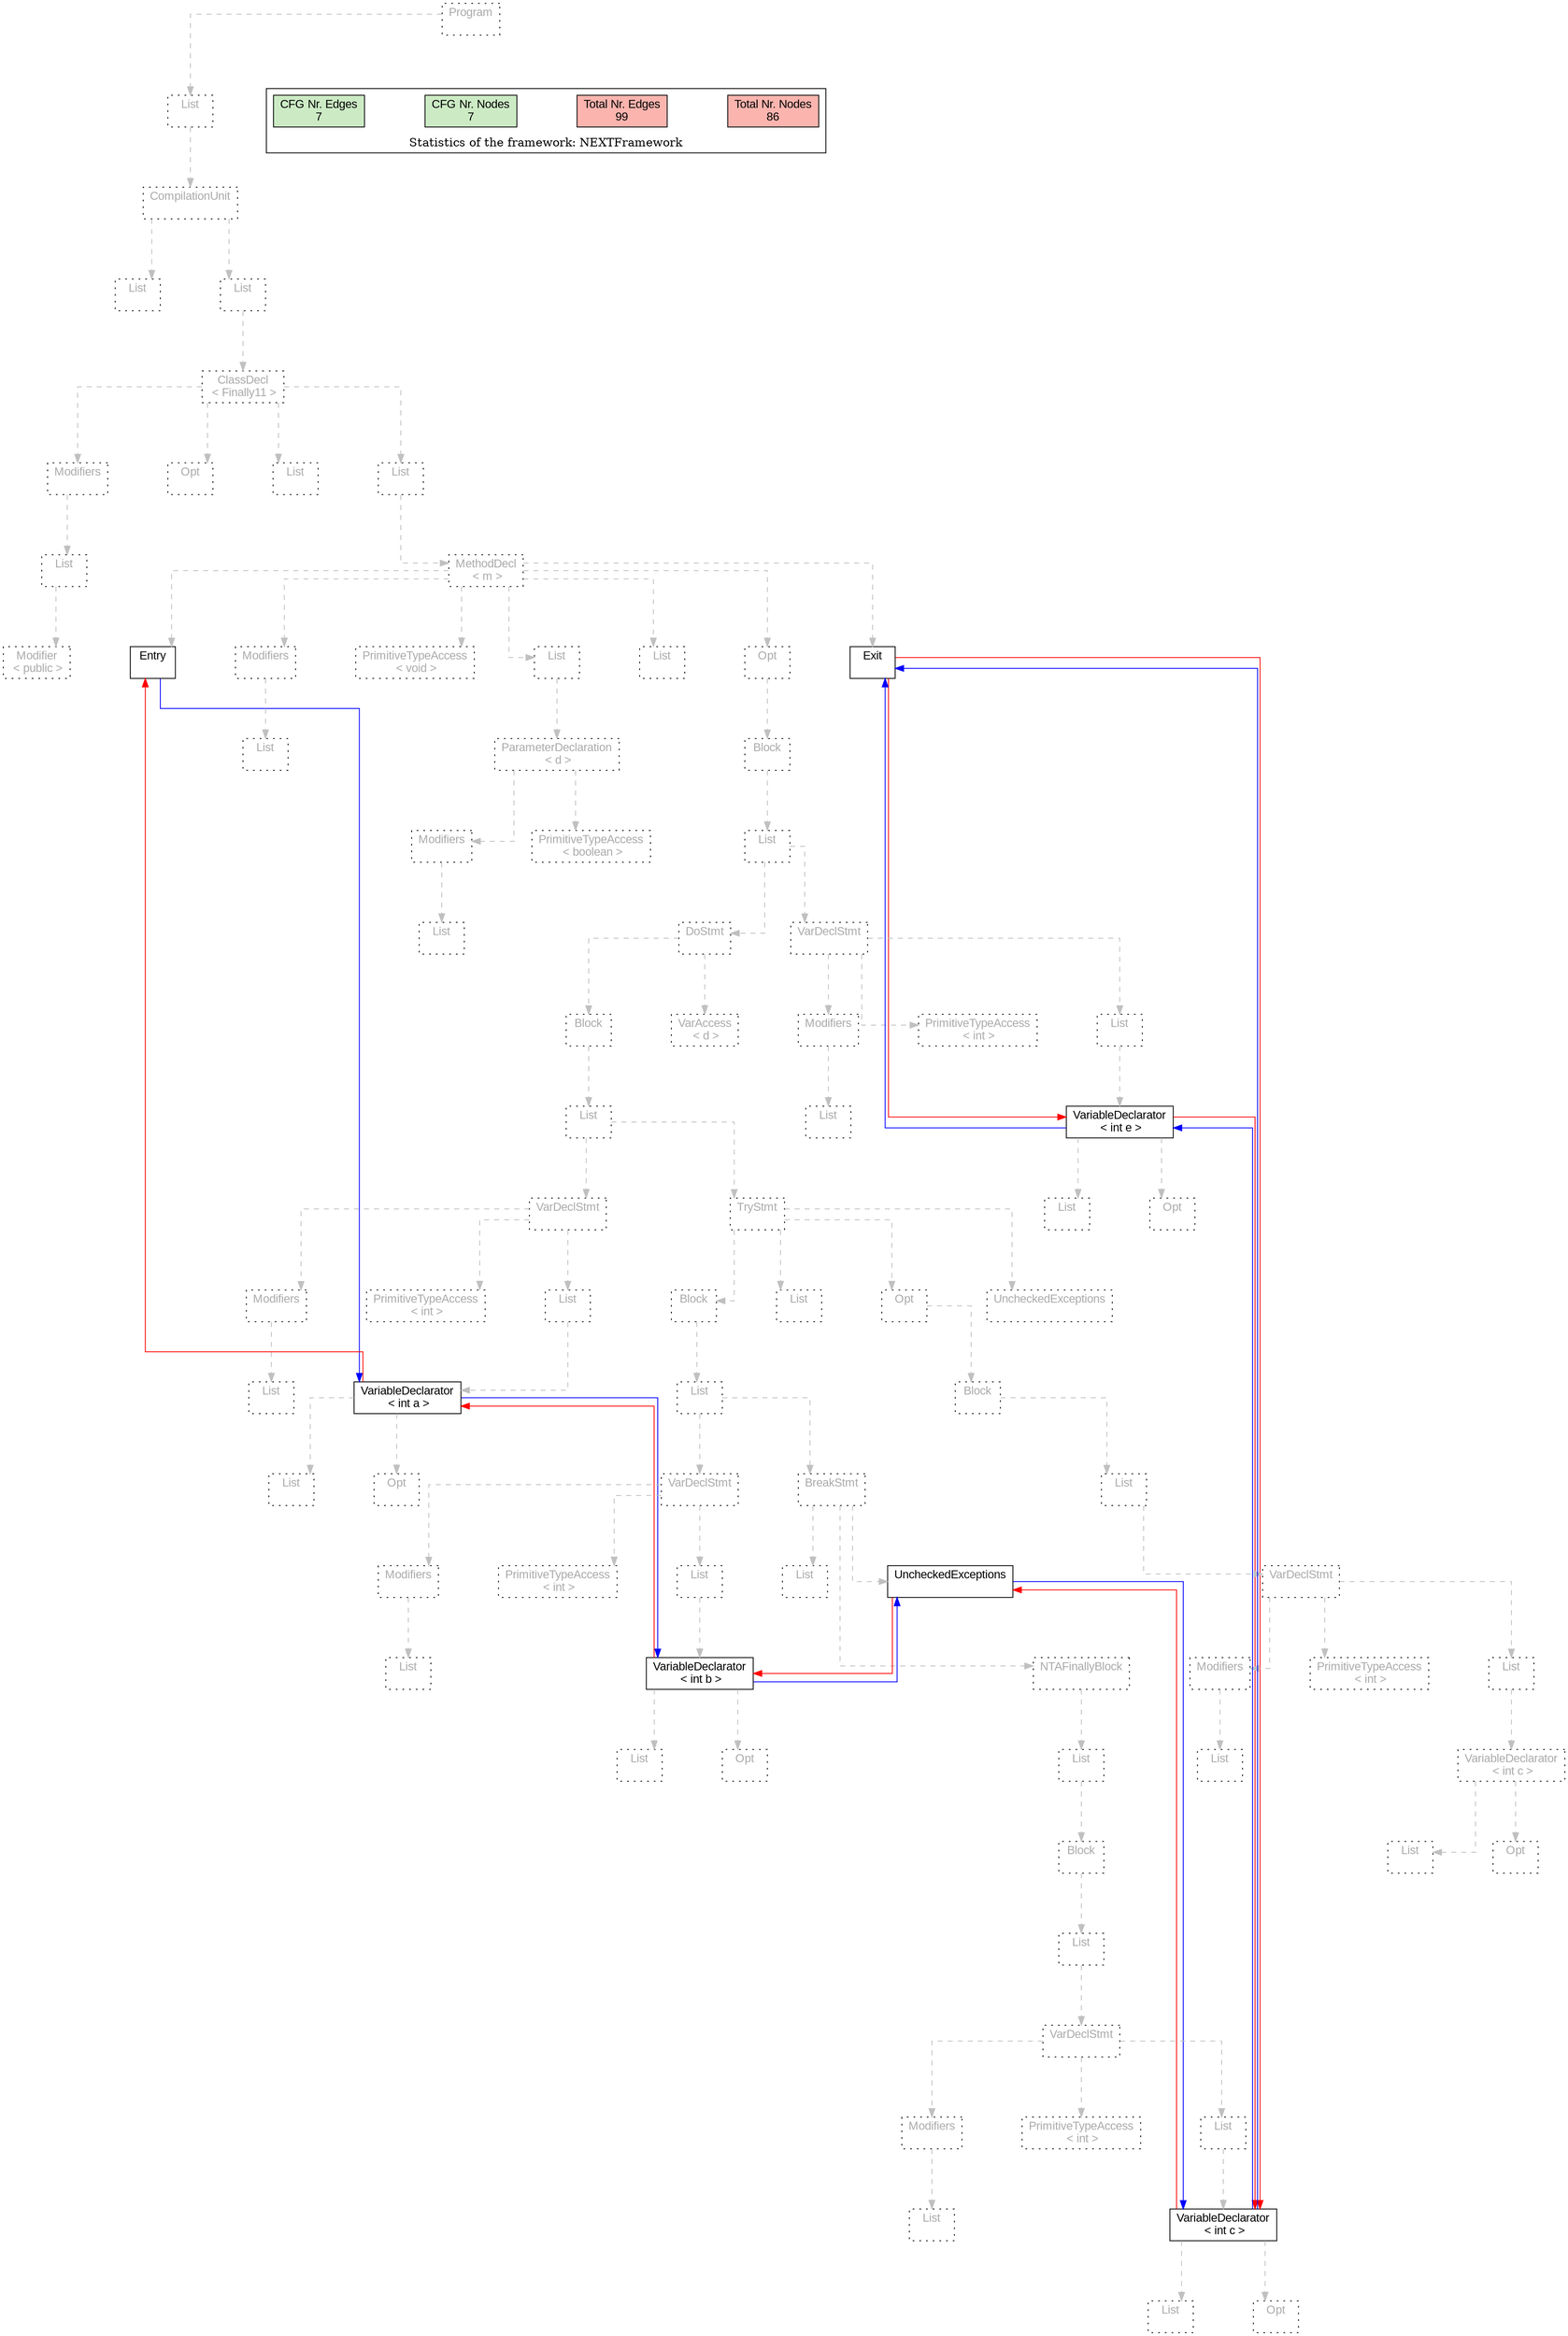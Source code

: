 digraph G {
graph [splines=ortho, nodesep="1", ranksep="1"]
node [shape=rect, fontname=Arial];
{ rank = same; "Program[0]"}
{ rank = same; "List[1]"}
{ rank = same; "CompilationUnit[2]"}
{ rank = same; "List[3]"; "List[4]"}
{ rank = same; "ClassDecl[5]"}
{ rank = same; "Modifiers[6]"; "Opt[9]"; "List[10]"; "List[11]"}
{ rank = same; "List[7]"; "MethodDecl[12]"}
{ rank = same; "Modifier[8]"; "Entry[13]"; "Modifiers[14]"; "PrimitiveTypeAccess[16]"; "List[17]"; "List[22]"; "Opt[23]"; "Exit[24]"}
{ rank = same; "List[15]"; "ParameterDeclaration[18]"; "Block[24]"}
{ rank = same; "Modifiers[19]"; "PrimitiveTypeAccess[21]"; "List[25]"}
{ rank = same; "List[20]"; "DoStmt[26]"; "VarDeclStmt[78]"}
{ rank = same; "Block[27]"; "VarAccess[77]"; "Modifiers[79]"; "PrimitiveTypeAccess[81]"; "List[82]"}
{ rank = same; "List[28]"; "List[80]"; "VariableDeclarator[83]"}
{ rank = same; "VarDeclStmt[29]"; "TryStmt[37]"; "List[84]"; "Opt[85]"}
{ rank = same; "Modifiers[30]"; "PrimitiveTypeAccess[32]"; "List[33]"; "Block[38]"; "List[64]"; "Opt[65]"; "UncheckedExceptions[76]"}
{ rank = same; "List[31]"; "VariableDeclarator[34]"; "List[39]"; "Block[66]"}
{ rank = same; "List[35]"; "Opt[36]"; "VarDeclStmt[40]"; "BreakStmt[48]"; "List[67]"}
{ rank = same; "Modifiers[41]"; "PrimitiveTypeAccess[43]"; "List[44]"; "List[63]"; "UncheckedExceptions[49]"; "VarDeclStmt[68]"}
{ rank = same; "List[42]"; "VariableDeclarator[45]"; "NTAFinallyBlock[51]"; "Modifiers[69]"; "PrimitiveTypeAccess[71]"; "List[72]"}
{ rank = same; "List[46]"; "Opt[47]"; "List[52]"; "List[70]"; "VariableDeclarator[73]"}
{ rank = same; "Block[53]"; "List[74]"; "Opt[75]"}
{ rank = same; "List[54]"}
{ rank = same; "VarDeclStmt[55]"}
{ rank = same; "Modifiers[56]"; "PrimitiveTypeAccess[58]"; "List[59]"}
{ rank = same; "List[57]"; "VariableDeclarator[60]"}
{ rank = same; "List[61]"; "Opt[62]"}
"Program[0]" [label="Program\n ", style= dotted   fillcolor="#eeeeee" fontcolor="#aaaaaa"  ]
"List[1]" [label="List\n ", style= dotted   fillcolor="#eeeeee" fontcolor="#aaaaaa"  ]
"CompilationUnit[2]" [label="CompilationUnit\n ", style= dotted   fillcolor="#eeeeee" fontcolor="#aaaaaa"  ]
"List[3]" [label="List\n ", style= dotted   fillcolor="#eeeeee" fontcolor="#aaaaaa"  ]
"List[4]" [label="List\n ", style= dotted   fillcolor="#eeeeee" fontcolor="#aaaaaa"  ]
"ClassDecl[5]" [label="ClassDecl\n < Finally11 >", style= dotted   fillcolor="#eeeeee" fontcolor="#aaaaaa"  ]
"Modifiers[6]" [label="Modifiers\n ", style= dotted   fillcolor="#eeeeee" fontcolor="#aaaaaa"  ]
"List[7]" [label="List\n ", style= dotted   fillcolor="#eeeeee" fontcolor="#aaaaaa"  ]
"Modifier[8]" [label="Modifier\n < public >", style= dotted   fillcolor="#eeeeee" fontcolor="#aaaaaa"  ]
"Opt[9]" [label="Opt\n ", style= dotted   fillcolor="#eeeeee" fontcolor="#aaaaaa"  ]
"List[10]" [label="List\n ", style= dotted   fillcolor="#eeeeee" fontcolor="#aaaaaa"  ]
"List[11]" [label="List\n ", style= dotted   fillcolor="#eeeeee" fontcolor="#aaaaaa"  ]
"MethodDecl[12]" [label="MethodDecl\n < m >", style= dotted   fillcolor="#eeeeee" fontcolor="#aaaaaa"  ]
"Entry[13]" [label="Entry\n ", fillcolor=white   style=filled  ]
"Modifiers[14]" [label="Modifiers\n ", style= dotted   fillcolor="#eeeeee" fontcolor="#aaaaaa"  ]
"List[15]" [label="List\n ", style= dotted   fillcolor="#eeeeee" fontcolor="#aaaaaa"  ]
"PrimitiveTypeAccess[16]" [label="PrimitiveTypeAccess\n < void >", style= dotted   fillcolor="#eeeeee" fontcolor="#aaaaaa"  ]
"List[17]" [label="List\n ", style= dotted   fillcolor="#eeeeee" fontcolor="#aaaaaa"  ]
"ParameterDeclaration[18]" [label="ParameterDeclaration\n < d >", style= dotted   fillcolor="#eeeeee" fontcolor="#aaaaaa"  ]
"Modifiers[19]" [label="Modifiers\n ", style= dotted   fillcolor="#eeeeee" fontcolor="#aaaaaa"  ]
"List[20]" [label="List\n ", style= dotted   fillcolor="#eeeeee" fontcolor="#aaaaaa"  ]
"PrimitiveTypeAccess[21]" [label="PrimitiveTypeAccess\n < boolean >", style= dotted   fillcolor="#eeeeee" fontcolor="#aaaaaa"  ]
"List[22]" [label="List\n ", style= dotted   fillcolor="#eeeeee" fontcolor="#aaaaaa"  ]
"Opt[23]" [label="Opt\n ", style= dotted   fillcolor="#eeeeee" fontcolor="#aaaaaa"  ]
"Block[24]" [label="Block\n ", style= dotted   fillcolor="#eeeeee" fontcolor="#aaaaaa"  ]
"List[25]" [label="List\n ", style= dotted   fillcolor="#eeeeee" fontcolor="#aaaaaa"  ]
"DoStmt[26]" [label="DoStmt\n ", style= dotted   fillcolor="#eeeeee" fontcolor="#aaaaaa"  ]
"Block[27]" [label="Block\n ", style= dotted   fillcolor="#eeeeee" fontcolor="#aaaaaa"  ]
"List[28]" [label="List\n ", style= dotted   fillcolor="#eeeeee" fontcolor="#aaaaaa"  ]
"VarDeclStmt[29]" [label="VarDeclStmt\n ", style= dotted   fillcolor="#eeeeee" fontcolor="#aaaaaa"  ]
"Modifiers[30]" [label="Modifiers\n ", style= dotted   fillcolor="#eeeeee" fontcolor="#aaaaaa"  ]
"List[31]" [label="List\n ", style= dotted   fillcolor="#eeeeee" fontcolor="#aaaaaa"  ]
"PrimitiveTypeAccess[32]" [label="PrimitiveTypeAccess\n < int >", style= dotted   fillcolor="#eeeeee" fontcolor="#aaaaaa"  ]
"List[33]" [label="List\n ", style= dotted   fillcolor="#eeeeee" fontcolor="#aaaaaa"  ]
"VariableDeclarator[34]" [label="VariableDeclarator\n < int a >", fillcolor=white   style=filled  ]
"List[35]" [label="List\n ", style= dotted   fillcolor="#eeeeee" fontcolor="#aaaaaa"  ]
"Opt[36]" [label="Opt\n ", style= dotted   fillcolor="#eeeeee" fontcolor="#aaaaaa"  ]
"TryStmt[37]" [label="TryStmt\n ", style= dotted   fillcolor="#eeeeee" fontcolor="#aaaaaa"  ]
"Block[38]" [label="Block\n ", style= dotted   fillcolor="#eeeeee" fontcolor="#aaaaaa"  ]
"List[39]" [label="List\n ", style= dotted   fillcolor="#eeeeee" fontcolor="#aaaaaa"  ]
"VarDeclStmt[40]" [label="VarDeclStmt\n ", style= dotted   fillcolor="#eeeeee" fontcolor="#aaaaaa"  ]
"Modifiers[41]" [label="Modifiers\n ", style= dotted   fillcolor="#eeeeee" fontcolor="#aaaaaa"  ]
"List[42]" [label="List\n ", style= dotted   fillcolor="#eeeeee" fontcolor="#aaaaaa"  ]
"PrimitiveTypeAccess[43]" [label="PrimitiveTypeAccess\n < int >", style= dotted   fillcolor="#eeeeee" fontcolor="#aaaaaa"  ]
"List[44]" [label="List\n ", style= dotted   fillcolor="#eeeeee" fontcolor="#aaaaaa"  ]
"VariableDeclarator[45]" [label="VariableDeclarator\n < int b >", fillcolor=white   style=filled  ]
"List[46]" [label="List\n ", style= dotted   fillcolor="#eeeeee" fontcolor="#aaaaaa"  ]
"Opt[47]" [label="Opt\n ", style= dotted   fillcolor="#eeeeee" fontcolor="#aaaaaa"  ]
"BreakStmt[48]" [label="BreakStmt\n ", style= dotted   fillcolor="#eeeeee" fontcolor="#aaaaaa"  ]
"NTAFinallyBlock[51]" [label="NTAFinallyBlock\n ", style= dotted   fillcolor="#eeeeee" fontcolor="#aaaaaa"  ]
"List[52]" [label="List\n ", style= dotted   fillcolor="#eeeeee" fontcolor="#aaaaaa"  ]
"Block[53]" [label="Block\n ", style= dotted   fillcolor="#eeeeee" fontcolor="#aaaaaa"  ]
"List[54]" [label="List\n ", style= dotted   fillcolor="#eeeeee" fontcolor="#aaaaaa"  ]
"VarDeclStmt[55]" [label="VarDeclStmt\n ", style= dotted   fillcolor="#eeeeee" fontcolor="#aaaaaa"  ]
"Modifiers[56]" [label="Modifiers\n ", style= dotted   fillcolor="#eeeeee" fontcolor="#aaaaaa"  ]
"List[57]" [label="List\n ", style= dotted   fillcolor="#eeeeee" fontcolor="#aaaaaa"  ]
"PrimitiveTypeAccess[58]" [label="PrimitiveTypeAccess\n < int >", style= dotted   fillcolor="#eeeeee" fontcolor="#aaaaaa"  ]
"List[59]" [label="List\n ", style= dotted   fillcolor="#eeeeee" fontcolor="#aaaaaa"  ]
"VariableDeclarator[60]" [label="VariableDeclarator\n < int c >", fillcolor=white   style=filled  ]
"List[61]" [label="List\n ", style= dotted   fillcolor="#eeeeee" fontcolor="#aaaaaa"  ]
"Opt[62]" [label="Opt\n ", style= dotted   fillcolor="#eeeeee" fontcolor="#aaaaaa"  ]
"List[63]" [label="List\n ", style= dotted   fillcolor="#eeeeee" fontcolor="#aaaaaa"  ]
"UncheckedExceptions[49]" [label="UncheckedExceptions\n ", fillcolor=white   style=filled  ]
"List[64]" [label="List\n ", style= dotted   fillcolor="#eeeeee" fontcolor="#aaaaaa"  ]
"Opt[65]" [label="Opt\n ", style= dotted   fillcolor="#eeeeee" fontcolor="#aaaaaa"  ]
"Block[66]" [label="Block\n ", style= dotted   fillcolor="#eeeeee" fontcolor="#aaaaaa"  ]
"List[67]" [label="List\n ", style= dotted   fillcolor="#eeeeee" fontcolor="#aaaaaa"  ]
"VarDeclStmt[68]" [label="VarDeclStmt\n ", style= dotted   fillcolor="#eeeeee" fontcolor="#aaaaaa"  ]
"Modifiers[69]" [label="Modifiers\n ", style= dotted   fillcolor="#eeeeee" fontcolor="#aaaaaa"  ]
"List[70]" [label="List\n ", style= dotted   fillcolor="#eeeeee" fontcolor="#aaaaaa"  ]
"PrimitiveTypeAccess[71]" [label="PrimitiveTypeAccess\n < int >", style= dotted   fillcolor="#eeeeee" fontcolor="#aaaaaa"  ]
"List[72]" [label="List\n ", style= dotted   fillcolor="#eeeeee" fontcolor="#aaaaaa"  ]
"VariableDeclarator[73]" [label="VariableDeclarator\n < int c >", style= dotted   fillcolor="#eeeeee" fontcolor="#aaaaaa"  ]
"List[74]" [label="List\n ", style= dotted   fillcolor="#eeeeee" fontcolor="#aaaaaa"  ]
"Opt[75]" [label="Opt\n ", style= dotted   fillcolor="#eeeeee" fontcolor="#aaaaaa"  ]
"UncheckedExceptions[76]" [label="UncheckedExceptions\n ", style= dotted   fillcolor="#eeeeee" fontcolor="#aaaaaa"  ]
"VarAccess[77]" [label="VarAccess\n < d >", style= dotted   fillcolor="#eeeeee" fontcolor="#aaaaaa"  ]
"VarDeclStmt[78]" [label="VarDeclStmt\n ", style= dotted   fillcolor="#eeeeee" fontcolor="#aaaaaa"  ]
"Modifiers[79]" [label="Modifiers\n ", style= dotted   fillcolor="#eeeeee" fontcolor="#aaaaaa"  ]
"List[80]" [label="List\n ", style= dotted   fillcolor="#eeeeee" fontcolor="#aaaaaa"  ]
"PrimitiveTypeAccess[81]" [label="PrimitiveTypeAccess\n < int >", style= dotted   fillcolor="#eeeeee" fontcolor="#aaaaaa"  ]
"List[82]" [label="List\n ", style= dotted   fillcolor="#eeeeee" fontcolor="#aaaaaa"  ]
"VariableDeclarator[83]" [label="VariableDeclarator\n < int e >", fillcolor=white   style=filled  ]
"List[84]" [label="List\n ", style= dotted   fillcolor="#eeeeee" fontcolor="#aaaaaa"  ]
"Opt[85]" [label="Opt\n ", style= dotted   fillcolor="#eeeeee" fontcolor="#aaaaaa"  ]
"Exit[24]" [label="Exit\n ", fillcolor=white   style=filled  ]
"CompilationUnit[2]" -> "List[3]" [style=dashed, color=gray]
"List[7]" -> "Modifier[8]" [style=dashed, color=gray]
"Modifiers[6]" -> "List[7]" [style=dashed, color=gray]
"ClassDecl[5]" -> "Modifiers[6]" [style=dashed, color=gray]
"ClassDecl[5]" -> "Opt[9]" [style=dashed, color=gray]
"ClassDecl[5]" -> "List[10]" [style=dashed, color=gray]
"MethodDecl[12]" -> "Entry[13]" [style=dashed, color=gray]
"Modifiers[14]" -> "List[15]" [style=dashed, color=gray]
"MethodDecl[12]" -> "Modifiers[14]" [style=dashed, color=gray]
"MethodDecl[12]" -> "PrimitiveTypeAccess[16]" [style=dashed, color=gray]
"Modifiers[19]" -> "List[20]" [style=dashed, color=gray]
"ParameterDeclaration[18]" -> "Modifiers[19]" [style=dashed, color=gray]
"ParameterDeclaration[18]" -> "PrimitiveTypeAccess[21]" [style=dashed, color=gray]
"List[17]" -> "ParameterDeclaration[18]" [style=dashed, color=gray]
"MethodDecl[12]" -> "List[17]" [style=dashed, color=gray]
"MethodDecl[12]" -> "List[22]" [style=dashed, color=gray]
"Modifiers[30]" -> "List[31]" [style=dashed, color=gray]
"VarDeclStmt[29]" -> "Modifiers[30]" [style=dashed, color=gray]
"VarDeclStmt[29]" -> "PrimitiveTypeAccess[32]" [style=dashed, color=gray]
"VariableDeclarator[34]" -> "List[35]" [style=dashed, color=gray]
"VariableDeclarator[34]" -> "Opt[36]" [style=dashed, color=gray]
"List[33]" -> "VariableDeclarator[34]" [style=dashed, color=gray]
"VarDeclStmt[29]" -> "List[33]" [style=dashed, color=gray]
"List[28]" -> "VarDeclStmt[29]" [style=dashed, color=gray]
"Modifiers[41]" -> "List[42]" [style=dashed, color=gray]
"VarDeclStmt[40]" -> "Modifiers[41]" [style=dashed, color=gray]
"VarDeclStmt[40]" -> "PrimitiveTypeAccess[43]" [style=dashed, color=gray]
"VariableDeclarator[45]" -> "List[46]" [style=dashed, color=gray]
"VariableDeclarator[45]" -> "Opt[47]" [style=dashed, color=gray]
"List[44]" -> "VariableDeclarator[45]" [style=dashed, color=gray]
"VarDeclStmt[40]" -> "List[44]" [style=dashed, color=gray]
"List[39]" -> "VarDeclStmt[40]" [style=dashed, color=gray]
"Modifiers[56]" -> "List[57]" [style=dashed, color=gray]
"VarDeclStmt[55]" -> "Modifiers[56]" [style=dashed, color=gray]
"VarDeclStmt[55]" -> "PrimitiveTypeAccess[58]" [style=dashed, color=gray]
"VariableDeclarator[60]" -> "List[61]" [style=dashed, color=gray]
"VariableDeclarator[60]" -> "Opt[62]" [style=dashed, color=gray]
"List[59]" -> "VariableDeclarator[60]" [style=dashed, color=gray]
"VarDeclStmt[55]" -> "List[59]" [style=dashed, color=gray]
"List[54]" -> "VarDeclStmt[55]" [style=dashed, color=gray]
"Block[53]" -> "List[54]" [style=dashed, color=gray]
"List[52]" -> "Block[53]" [style=dashed, color=gray]
"NTAFinallyBlock[51]" -> "List[52]" [style=dashed, color=gray]
"BreakStmt[48]" -> "NTAFinallyBlock[51]" [style=dashed, color=gray]
"BreakStmt[48]" -> "List[63]" [style=dashed, color=gray]
"BreakStmt[48]" -> "UncheckedExceptions[49]" [style=dashed, color=gray]
"List[39]" -> "BreakStmt[48]" [style=dashed, color=gray]
"Block[38]" -> "List[39]" [style=dashed, color=gray]
"TryStmt[37]" -> "Block[38]" [style=dashed, color=gray]
"TryStmt[37]" -> "List[64]" [style=dashed, color=gray]
"Modifiers[69]" -> "List[70]" [style=dashed, color=gray]
"VarDeclStmt[68]" -> "Modifiers[69]" [style=dashed, color=gray]
"VarDeclStmt[68]" -> "PrimitiveTypeAccess[71]" [style=dashed, color=gray]
"VariableDeclarator[73]" -> "List[74]" [style=dashed, color=gray]
"VariableDeclarator[73]" -> "Opt[75]" [style=dashed, color=gray]
"List[72]" -> "VariableDeclarator[73]" [style=dashed, color=gray]
"VarDeclStmt[68]" -> "List[72]" [style=dashed, color=gray]
"List[67]" -> "VarDeclStmt[68]" [style=dashed, color=gray]
"Block[66]" -> "List[67]" [style=dashed, color=gray]
"Opt[65]" -> "Block[66]" [style=dashed, color=gray]
"TryStmt[37]" -> "Opt[65]" [style=dashed, color=gray]
"TryStmt[37]" -> "UncheckedExceptions[76]" [style=dashed, color=gray]
"List[28]" -> "TryStmt[37]" [style=dashed, color=gray]
"Block[27]" -> "List[28]" [style=dashed, color=gray]
"DoStmt[26]" -> "Block[27]" [style=dashed, color=gray]
"DoStmt[26]" -> "VarAccess[77]" [style=dashed, color=gray]
"List[25]" -> "DoStmt[26]" [style=dashed, color=gray]
"Modifiers[79]" -> "List[80]" [style=dashed, color=gray]
"VarDeclStmt[78]" -> "Modifiers[79]" [style=dashed, color=gray]
"VarDeclStmt[78]" -> "PrimitiveTypeAccess[81]" [style=dashed, color=gray]
"VariableDeclarator[83]" -> "List[84]" [style=dashed, color=gray]
"VariableDeclarator[83]" -> "Opt[85]" [style=dashed, color=gray]
"List[82]" -> "VariableDeclarator[83]" [style=dashed, color=gray]
"VarDeclStmt[78]" -> "List[82]" [style=dashed, color=gray]
"List[25]" -> "VarDeclStmt[78]" [style=dashed, color=gray]
"Block[24]" -> "List[25]" [style=dashed, color=gray]
"Opt[23]" -> "Block[24]" [style=dashed, color=gray]
"MethodDecl[12]" -> "Opt[23]" [style=dashed, color=gray]
"MethodDecl[12]" -> "Exit[24]" [style=dashed, color=gray]
"List[11]" -> "MethodDecl[12]" [style=dashed, color=gray]
"ClassDecl[5]" -> "List[11]" [style=dashed, color=gray]
"List[4]" -> "ClassDecl[5]" [style=dashed, color=gray]
"CompilationUnit[2]" -> "List[4]" [style=dashed, color=gray]
"List[1]" -> "CompilationUnit[2]" [style=dashed, color=gray]
"Program[0]" -> "List[1]" [style=dashed, color=gray]
"Exit[24]" -> "VariableDeclarator[60]" [color=red, constraint=false]
"Exit[24]" -> "VariableDeclarator[83]" [color=red, constraint=false]
"VariableDeclarator[83]" -> "Exit[24]" [color=blue, constraint=false, xlabel=" "] 
"VariableDeclarator[83]" -> "VariableDeclarator[60]" [color=red, constraint=false]
"VariableDeclarator[60]" -> "VariableDeclarator[83]" [color=blue, constraint=false, xlabel=" "] 
"VariableDeclarator[60]" -> "Exit[24]" [color=blue, constraint=false, xlabel=" "] 
"VariableDeclarator[60]" -> "UncheckedExceptions[49]" [color=red, constraint=false]
"UncheckedExceptions[49]" -> "VariableDeclarator[60]" [color=blue, constraint=false, xlabel=" "] 
"UncheckedExceptions[49]" -> "VariableDeclarator[45]" [color=red, constraint=false]
"VariableDeclarator[45]" -> "UncheckedExceptions[49]" [color=blue, constraint=false, xlabel=" "] 
"VariableDeclarator[45]" -> "VariableDeclarator[34]" [color=red, constraint=false]
"VariableDeclarator[34]" -> "VariableDeclarator[45]" [color=blue, constraint=false, xlabel=" "] 
"VariableDeclarator[34]" -> "Entry[13]" [color=red, constraint=false]
"Entry[13]" -> "VariableDeclarator[34]" [color=blue, constraint=false, xlabel=" "] 
"List[3]" -> "List[4]" [style=invis]
"Modifiers[6]" -> "Opt[9]" -> "List[10]" -> "List[11]" [style=invis]
"Entry[13]" -> "Modifiers[14]" -> "PrimitiveTypeAccess[16]" -> "List[17]" -> "List[22]" -> "Opt[23]" -> "Exit[24]" [style=invis]
"Modifiers[19]" -> "PrimitiveTypeAccess[21]" [style=invis]
"DoStmt[26]" -> "VarDeclStmt[78]" [style=invis]
"Block[27]" -> "VarAccess[77]" [style=invis]
"VarDeclStmt[29]" -> "TryStmt[37]" [style=invis]
"Modifiers[30]" -> "PrimitiveTypeAccess[32]" -> "List[33]" [style=invis]
"List[35]" -> "Opt[36]" [style=invis]
"Block[38]" -> "List[64]" -> "Opt[65]" [style=invis]
"VarDeclStmt[40]" -> "BreakStmt[48]" [style=invis]
"Modifiers[41]" -> "PrimitiveTypeAccess[43]" -> "List[44]" [style=invis]
"List[46]" -> "Opt[47]" [style=invis]
"Modifiers[56]" -> "PrimitiveTypeAccess[58]" -> "List[59]" [style=invis]
"List[61]" -> "Opt[62]" [style=invis]
"Modifiers[69]" -> "PrimitiveTypeAccess[71]" -> "List[72]" [style=invis]
"List[74]" -> "Opt[75]" [style=invis]
"Modifiers[79]" -> "PrimitiveTypeAccess[81]" -> "List[82]" [style=invis]
"List[84]" -> "Opt[85]" [style=invis]

subgraph cluster_legend {
{node [style=filled, fillcolor=1, colorscheme="pastel13"]
Nodes [label="Total Nr. Nodes
86", fillcolor=1]
Edges [label="Total Nr. Edges
99", fillcolor=1]
NodesCFG [label="CFG Nr. Nodes
7", fillcolor=3]
EdgesCFG [label="CFG Nr. Edges
7", fillcolor=3]
Nodes-> "Program[0]" -> NodesCFG  [style="invis"]
Edges -> "Program[0]" ->EdgesCFG [style="invis"]}
label = "Statistics of the framework: NEXTFramework"
style="solid"
ranksep=0.05
nodesep=0.01
labelloc = b
len=2
}}